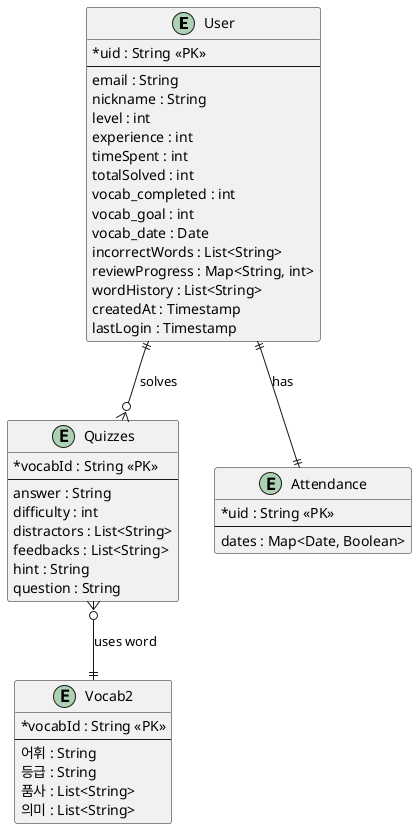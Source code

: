 @startuml
skinparam classAttributeIconSize 0

entity "User" as User {
  * uid : String <<PK>>
  --
  email : String
  nickname : String
  level : int
  experience : int
  timeSpent : int
  totalSolved : int
  vocab_completed : int
  vocab_goal : int
  vocab_date : Date
  incorrectWords : List<String>
  reviewProgress : Map<String, int>
  wordHistory : List<String>
  createdAt : Timestamp
  lastLogin : Timestamp
}

entity "Quizzes" as Quiz {
  * vocabId : String <<PK>>
  --
  answer : String
  difficulty : int
  distractors : List<String>
  feedbacks : List<String>
  hint : String
  question : String
}

entity "Vocab2" as Vocab2 {
  * vocabId : String <<PK>>
  --
  어휘 : String
  등급 : String
  품사 : List<String>
  의미 : List<String>
}

entity "Attendance" as Attendance {
  * uid : String <<PK>>
  --
  dates : Map<Date, Boolean>
}

' 관계 설정
User ||--o{ Quiz : "solves"
User ||--|| Attendance : "has"
Quiz }o--|| Vocab2 : "uses word"

@enduml
